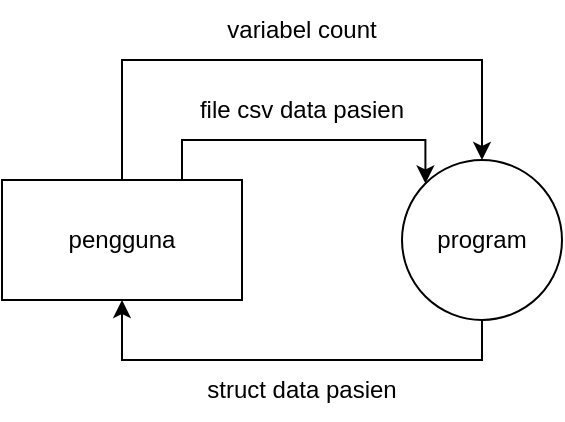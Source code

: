 <mxfile version="24.5.2" type="onedrive">
  <diagram name="Halaman-1" id="d0gkPJeg-Nplbi_IF0m2">
    <mxGraphModel grid="1" page="1" gridSize="10" guides="1" tooltips="1" connect="1" arrows="1" fold="1" pageScale="1" pageWidth="827" pageHeight="1169" math="0" shadow="0">
      <root>
        <mxCell id="0" />
        <mxCell id="1" parent="0" />
        <mxCell id="CKqVXU_zm41ZmTQ-IuMM-1" style="edgeStyle=orthogonalEdgeStyle;rounded=0;orthogonalLoop=1;jettySize=auto;html=1;exitX=0.75;exitY=0;exitDx=0;exitDy=0;entryX=0;entryY=0;entryDx=0;entryDy=0;" edge="1" parent="1" source="CKqVXU_zm41ZmTQ-IuMM-3" target="CKqVXU_zm41ZmTQ-IuMM-5">
          <mxGeometry relative="1" as="geometry">
            <Array as="points">
              <mxPoint x="250" y="190" />
              <mxPoint x="372" y="190" />
            </Array>
          </mxGeometry>
        </mxCell>
        <mxCell id="CKqVXU_zm41ZmTQ-IuMM-2" style="edgeStyle=orthogonalEdgeStyle;rounded=0;orthogonalLoop=1;jettySize=auto;html=1;exitX=0.5;exitY=0;exitDx=0;exitDy=0;entryX=0.5;entryY=0;entryDx=0;entryDy=0;" edge="1" parent="1" source="CKqVXU_zm41ZmTQ-IuMM-3" target="CKqVXU_zm41ZmTQ-IuMM-5">
          <mxGeometry relative="1" as="geometry">
            <Array as="points">
              <mxPoint x="220" y="150" />
              <mxPoint x="400" y="150" />
            </Array>
          </mxGeometry>
        </mxCell>
        <mxCell id="CKqVXU_zm41ZmTQ-IuMM-3" value="pengguna" style="rounded=0;whiteSpace=wrap;html=1;" vertex="1" parent="1">
          <mxGeometry x="160" y="210" width="120" height="60" as="geometry" />
        </mxCell>
        <mxCell id="CKqVXU_zm41ZmTQ-IuMM-4" style="edgeStyle=orthogonalEdgeStyle;rounded=0;orthogonalLoop=1;jettySize=auto;html=1;entryX=0.5;entryY=1;entryDx=0;entryDy=0;" edge="1" parent="1" source="CKqVXU_zm41ZmTQ-IuMM-5" target="CKqVXU_zm41ZmTQ-IuMM-3">
          <mxGeometry relative="1" as="geometry">
            <Array as="points">
              <mxPoint x="400" y="300" />
              <mxPoint x="220" y="300" />
            </Array>
          </mxGeometry>
        </mxCell>
        <mxCell id="CKqVXU_zm41ZmTQ-IuMM-5" value="program" style="ellipse;whiteSpace=wrap;html=1;aspect=fixed;" vertex="1" parent="1">
          <mxGeometry x="360" y="200" width="80" height="80" as="geometry" />
        </mxCell>
        <mxCell id="CKqVXU_zm41ZmTQ-IuMM-6" value="file csv data pasien" style="text;html=1;align=center;verticalAlign=middle;whiteSpace=wrap;rounded=0;" vertex="1" parent="1">
          <mxGeometry x="250" y="160" width="120" height="30" as="geometry" />
        </mxCell>
        <mxCell id="CKqVXU_zm41ZmTQ-IuMM-7" value="variabel count" style="text;html=1;align=center;verticalAlign=middle;whiteSpace=wrap;rounded=0;" vertex="1" parent="1">
          <mxGeometry x="220" y="120" width="180" height="30" as="geometry" />
        </mxCell>
        <mxCell id="CKqVXU_zm41ZmTQ-IuMM-8" value="struct data pasien" style="text;html=1;align=center;verticalAlign=middle;whiteSpace=wrap;rounded=0;" vertex="1" parent="1">
          <mxGeometry x="220" y="300" width="180" height="30" as="geometry" />
        </mxCell>
      </root>
    </mxGraphModel>
  </diagram>
</mxfile>
